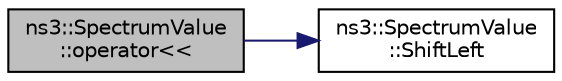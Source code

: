 digraph "ns3::SpectrumValue::operator&lt;&lt;"
{
 // LATEX_PDF_SIZE
  edge [fontname="Helvetica",fontsize="10",labelfontname="Helvetica",labelfontsize="10"];
  node [fontname="Helvetica",fontsize="10",shape=record];
  rankdir="LR";
  Node1 [label="ns3::SpectrumValue\l::operator\<\<",height=0.2,width=0.4,color="black", fillcolor="grey75", style="filled", fontcolor="black",tooltip="left shift operator"];
  Node1 -> Node2 [color="midnightblue",fontsize="10",style="solid",fontname="Helvetica"];
  Node2 [label="ns3::SpectrumValue\l::ShiftLeft",height=0.2,width=0.4,color="black", fillcolor="white", style="filled",URL="$classns3_1_1_spectrum_value.html#a83a4aef689ac0002c73e057a42c0b254",tooltip="Shift the values to the left."];
}
